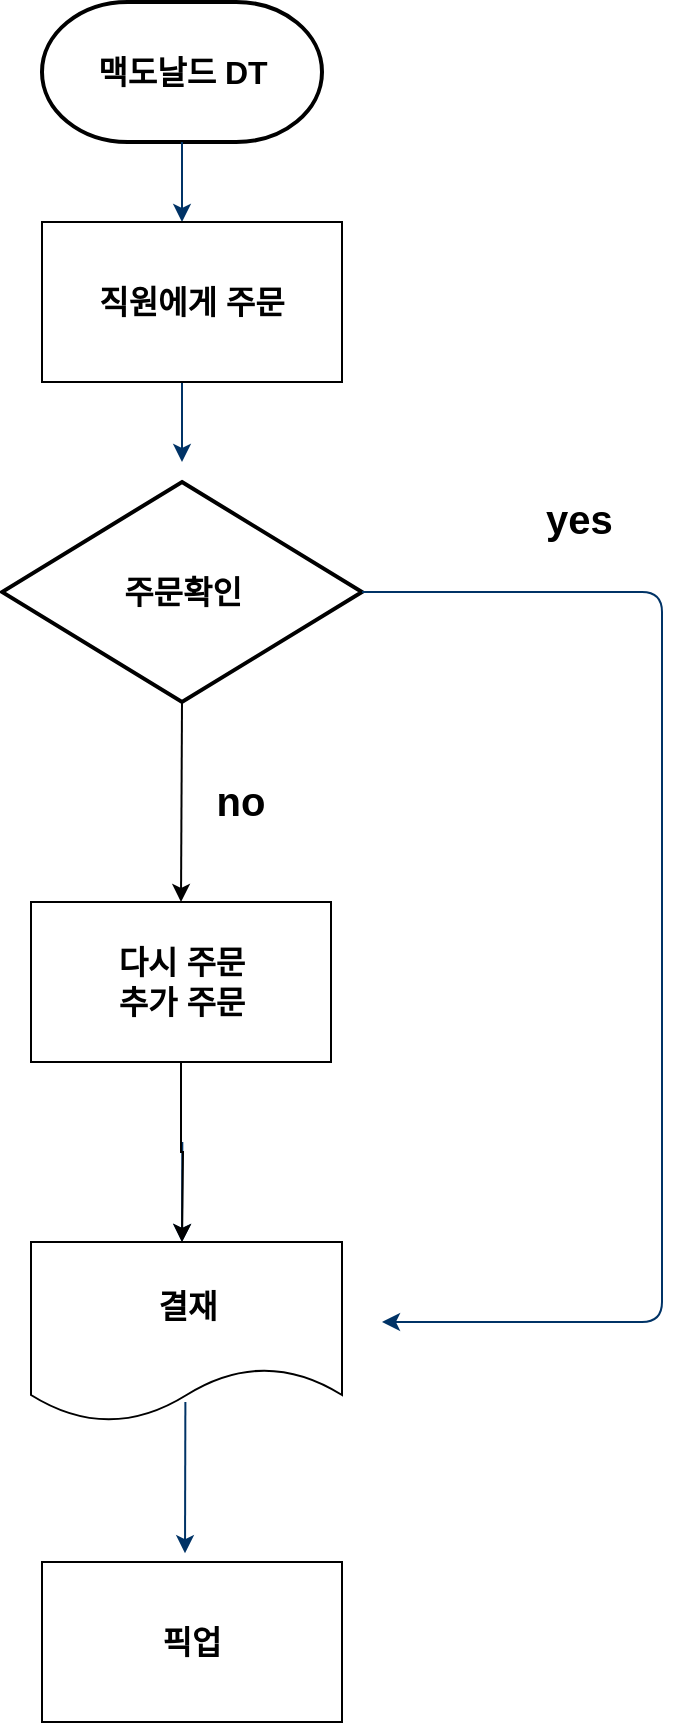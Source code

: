 <mxfile version="20.2.7" type="github">
  <diagram id="6a731a19-8d31-9384-78a2-239565b7b9f0" name="Page-1">
    <mxGraphModel dx="1724" dy="854" grid="1" gridSize="10" guides="1" tooltips="1" connect="1" arrows="1" fold="1" page="1" pageScale="1" pageWidth="1169" pageHeight="827" background="none" math="0" shadow="0">
      <root>
        <mxCell id="0" />
        <mxCell id="1" parent="0" />
        <mxCell id="2" value="&lt;b&gt;&lt;font style=&quot;font-size: 16px;&quot;&gt;맥도날드 DT&lt;/font&gt;&lt;/b&gt;" style="shape=mxgraph.flowchart.terminator;strokeWidth=2;gradientColor=none;gradientDirection=north;fontStyle=0;html=1;" parent="1" vertex="1">
          <mxGeometry x="250" y="20" width="140" height="70" as="geometry" />
        </mxCell>
        <mxCell id="6" value="&lt;font style=&quot;font-size: 16px;&quot;&gt;&lt;b&gt;주문확인&lt;/b&gt;&lt;/font&gt;" style="shape=mxgraph.flowchart.decision;strokeWidth=2;gradientColor=none;gradientDirection=north;fontStyle=0;html=1;" parent="1" vertex="1">
          <mxGeometry x="230" y="260" width="180" height="110" as="geometry" />
        </mxCell>
        <mxCell id="7" style="fontStyle=1;strokeColor=#003366;strokeWidth=1;html=1;" parent="1" source="2" edge="1">
          <mxGeometry relative="1" as="geometry">
            <mxPoint x="320" y="130" as="targetPoint" />
          </mxGeometry>
        </mxCell>
        <mxCell id="8" style="fontStyle=1;strokeColor=#003366;strokeWidth=1;html=1;" parent="1" edge="1">
          <mxGeometry relative="1" as="geometry">
            <mxPoint x="320" y="210" as="sourcePoint" />
            <mxPoint x="320" y="250" as="targetPoint" />
          </mxGeometry>
        </mxCell>
        <mxCell id="10" value="" style="edgeStyle=elbowEdgeStyle;elbow=horizontal;exitX=1;exitY=0.5;exitPerimeter=0;fontStyle=1;strokeColor=#003366;strokeWidth=1;html=1;" parent="1" source="6" edge="1">
          <mxGeometry x="381" y="28.5" width="100" height="100" as="geometry">
            <mxPoint x="750" y="447" as="sourcePoint" />
            <mxPoint x="420" y="680" as="targetPoint" />
            <Array as="points">
              <mxPoint x="560" y="510" />
              <mxPoint x="545" y="400" />
            </Array>
          </mxGeometry>
        </mxCell>
        <mxCell id="11" value="&lt;font style=&quot;font-size: 20px;&quot;&gt;&lt;b&gt;yes&lt;/b&gt;&lt;/font&gt;" style="text;fontStyle=0;html=1;strokeColor=none;gradientColor=none;fillColor=none;strokeWidth=2;" parent="1" vertex="1">
          <mxGeometry x="500" y="260" width="40" height="26" as="geometry" />
        </mxCell>
        <mxCell id="14" value="&lt;b&gt;&lt;font style=&quot;font-size: 20px;&quot;&gt;no&lt;/font&gt;&lt;/b&gt;" style="text;fontStyle=0;html=1;strokeColor=none;gradientColor=none;fillColor=none;strokeWidth=2;align=center;" parent="1" vertex="1">
          <mxGeometry x="329" y="401" width="40" height="26" as="geometry" />
        </mxCell>
        <mxCell id="17" value="" style="edgeStyle=elbowEdgeStyle;elbow=horizontal;fontStyle=1;strokeColor=#003366;strokeWidth=1;html=1;" parent="1" edge="1">
          <mxGeometry width="100" height="100" as="geometry">
            <mxPoint x="320.154" y="590" as="sourcePoint" />
            <mxPoint x="320.154" y="640" as="targetPoint" />
          </mxGeometry>
        </mxCell>
        <mxCell id="21" value="" style="edgeStyle=elbowEdgeStyle;elbow=horizontal;entryX=0.5;entryY=0.195;entryPerimeter=0;fontStyle=1;strokeColor=#003366;strokeWidth=1;html=1;" parent="1" edge="1">
          <mxGeometry width="100" height="100" as="geometry">
            <mxPoint x="321.692" y="720" as="sourcePoint" />
            <mxPoint x="321.0" y="795.6" as="targetPoint" />
          </mxGeometry>
        </mxCell>
        <mxCell id="uveEhZ---t4RCPkg9VHz-55" value="&lt;b&gt;&lt;font style=&quot;font-size: 16px;&quot;&gt;직원에게 주문&lt;/font&gt;&lt;/b&gt;" style="rounded=0;whiteSpace=wrap;html=1;" vertex="1" parent="1">
          <mxGeometry x="250" y="130" width="150" height="80" as="geometry" />
        </mxCell>
        <mxCell id="uveEhZ---t4RCPkg9VHz-61" value="" style="edgeStyle=orthogonalEdgeStyle;rounded=0;orthogonalLoop=1;jettySize=auto;html=1;" edge="1" parent="1" source="uveEhZ---t4RCPkg9VHz-56">
          <mxGeometry relative="1" as="geometry">
            <mxPoint x="320" y="640" as="targetPoint" />
          </mxGeometry>
        </mxCell>
        <mxCell id="uveEhZ---t4RCPkg9VHz-56" value="&lt;b style=&quot;font-size: 16px;&quot;&gt;다시 주문&lt;br&gt;추가 주문&lt;/b&gt;" style="rounded=0;whiteSpace=wrap;html=1;" vertex="1" parent="1">
          <mxGeometry x="244.5" y="470" width="150" height="80" as="geometry" />
        </mxCell>
        <mxCell id="uveEhZ---t4RCPkg9VHz-62" value="&lt;font style=&quot;font-size: 16px;&quot;&gt;&lt;b&gt;픽업&lt;/b&gt;&lt;/font&gt;" style="rounded=0;whiteSpace=wrap;html=1;" vertex="1" parent="1">
          <mxGeometry x="250" y="800" width="150" height="80" as="geometry" />
        </mxCell>
        <mxCell id="uveEhZ---t4RCPkg9VHz-65" value="" style="endArrow=classic;html=1;rounded=0;fontSize=16;exitX=0.5;exitY=1;exitDx=0;exitDy=0;exitPerimeter=0;entryX=0.5;entryY=0;entryDx=0;entryDy=0;" edge="1" parent="1" source="6" target="uveEhZ---t4RCPkg9VHz-56">
          <mxGeometry width="50" height="50" relative="1" as="geometry">
            <mxPoint x="410" y="370" as="sourcePoint" />
            <mxPoint x="460" y="320" as="targetPoint" />
          </mxGeometry>
        </mxCell>
        <mxCell id="uveEhZ---t4RCPkg9VHz-66" value="&lt;b&gt;결재&lt;/b&gt;" style="shape=document;whiteSpace=wrap;html=1;boundedLbl=1;fontSize=16;" vertex="1" parent="1">
          <mxGeometry x="244.5" y="640" width="155.5" height="90" as="geometry" />
        </mxCell>
      </root>
    </mxGraphModel>
  </diagram>
</mxfile>
